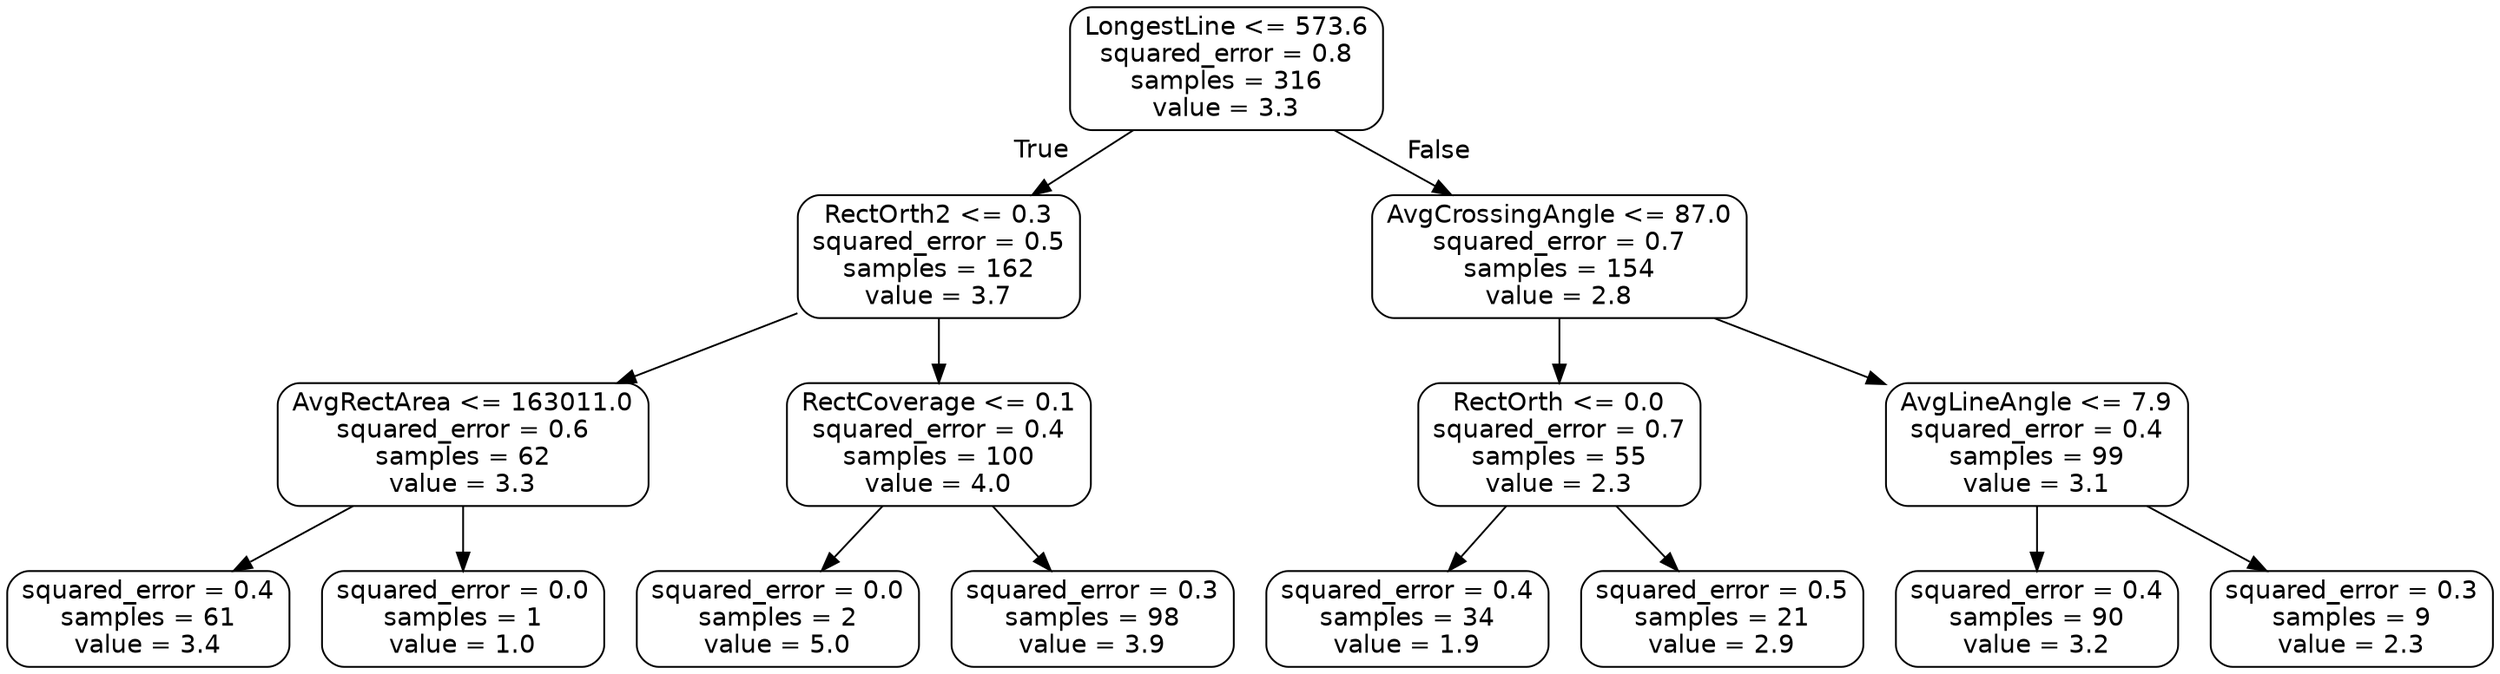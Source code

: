 digraph Tree {
node [shape=box, style="rounded", color="black", fontname="helvetica"] ;
edge [fontname="helvetica"] ;
0 [label="LongestLine <= 573.6\nsquared_error = 0.8\nsamples = 316\nvalue = 3.3"] ;
1 [label="RectOrth2 <= 0.3\nsquared_error = 0.5\nsamples = 162\nvalue = 3.7"] ;
0 -> 1 [labeldistance=2.5, labelangle=45, headlabel="True"] ;
2 [label="AvgRectArea <= 163011.0\nsquared_error = 0.6\nsamples = 62\nvalue = 3.3"] ;
1 -> 2 ;
3 [label="squared_error = 0.4\nsamples = 61\nvalue = 3.4"] ;
2 -> 3 ;
4 [label="squared_error = 0.0\nsamples = 1\nvalue = 1.0"] ;
2 -> 4 ;
5 [label="RectCoverage <= 0.1\nsquared_error = 0.4\nsamples = 100\nvalue = 4.0"] ;
1 -> 5 ;
6 [label="squared_error = 0.0\nsamples = 2\nvalue = 5.0"] ;
5 -> 6 ;
7 [label="squared_error = 0.3\nsamples = 98\nvalue = 3.9"] ;
5 -> 7 ;
8 [label="AvgCrossingAngle <= 87.0\nsquared_error = 0.7\nsamples = 154\nvalue = 2.8"] ;
0 -> 8 [labeldistance=2.5, labelangle=-45, headlabel="False"] ;
9 [label="RectOrth <= 0.0\nsquared_error = 0.7\nsamples = 55\nvalue = 2.3"] ;
8 -> 9 ;
10 [label="squared_error = 0.4\nsamples = 34\nvalue = 1.9"] ;
9 -> 10 ;
11 [label="squared_error = 0.5\nsamples = 21\nvalue = 2.9"] ;
9 -> 11 ;
12 [label="AvgLineAngle <= 7.9\nsquared_error = 0.4\nsamples = 99\nvalue = 3.1"] ;
8 -> 12 ;
13 [label="squared_error = 0.4\nsamples = 90\nvalue = 3.2"] ;
12 -> 13 ;
14 [label="squared_error = 0.3\nsamples = 9\nvalue = 2.3"] ;
12 -> 14 ;
}